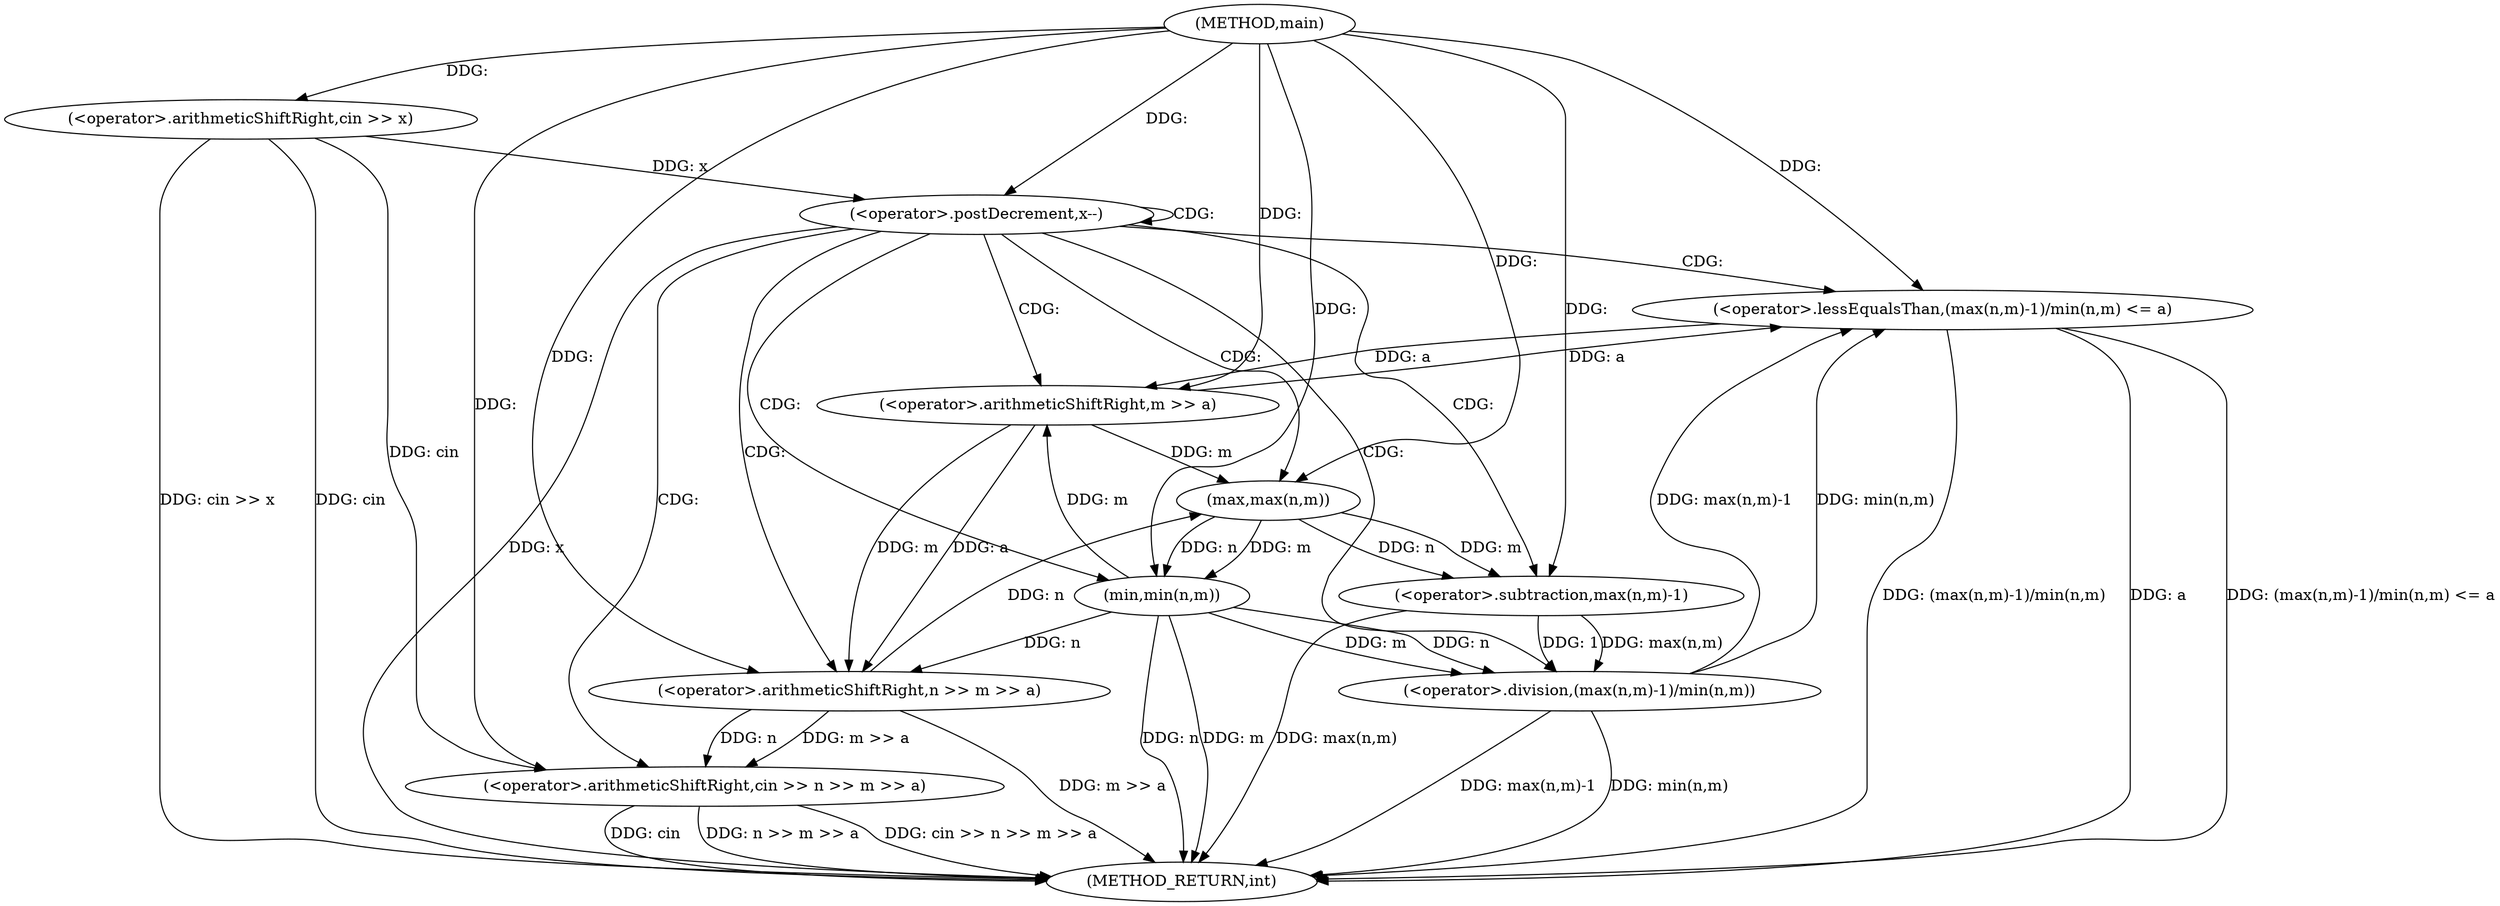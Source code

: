 digraph "main" {  
"1000102" [label = "(METHOD,main)" ]
"1000131" [label = "(METHOD_RETURN,int)" ]
"1000104" [label = "(<operator>.arithmeticShiftRight,cin >> x)" ]
"1000108" [label = "(<operator>.postDecrement,x--)" ]
"1000111" [label = "(<operator>.arithmeticShiftRight,cin >> n >> m >> a)" ]
"1000119" [label = "(<operator>.lessEqualsThan,(max(n,m)-1)/min(n,m) <= a)" ]
"1000113" [label = "(<operator>.arithmeticShiftRight,n >> m >> a)" ]
"1000115" [label = "(<operator>.arithmeticShiftRight,m >> a)" ]
"1000120" [label = "(<operator>.division,(max(n,m)-1)/min(n,m))" ]
"1000121" [label = "(<operator>.subtraction,max(n,m)-1)" ]
"1000126" [label = "(min,min(n,m))" ]
"1000122" [label = "(max,max(n,m))" ]
  "1000104" -> "1000131"  [ label = "DDG: cin"] 
  "1000104" -> "1000131"  [ label = "DDG: cin >> x"] 
  "1000108" -> "1000131"  [ label = "DDG: x"] 
  "1000111" -> "1000131"  [ label = "DDG: cin"] 
  "1000113" -> "1000131"  [ label = "DDG: m >> a"] 
  "1000111" -> "1000131"  [ label = "DDG: n >> m >> a"] 
  "1000111" -> "1000131"  [ label = "DDG: cin >> n >> m >> a"] 
  "1000121" -> "1000131"  [ label = "DDG: max(n,m)"] 
  "1000120" -> "1000131"  [ label = "DDG: max(n,m)-1"] 
  "1000126" -> "1000131"  [ label = "DDG: n"] 
  "1000126" -> "1000131"  [ label = "DDG: m"] 
  "1000120" -> "1000131"  [ label = "DDG: min(n,m)"] 
  "1000119" -> "1000131"  [ label = "DDG: (max(n,m)-1)/min(n,m)"] 
  "1000119" -> "1000131"  [ label = "DDG: a"] 
  "1000119" -> "1000131"  [ label = "DDG: (max(n,m)-1)/min(n,m) <= a"] 
  "1000102" -> "1000104"  [ label = "DDG: "] 
  "1000104" -> "1000108"  [ label = "DDG: x"] 
  "1000102" -> "1000108"  [ label = "DDG: "] 
  "1000104" -> "1000111"  [ label = "DDG: cin"] 
  "1000102" -> "1000111"  [ label = "DDG: "] 
  "1000113" -> "1000111"  [ label = "DDG: m >> a"] 
  "1000113" -> "1000111"  [ label = "DDG: n"] 
  "1000126" -> "1000113"  [ label = "DDG: n"] 
  "1000102" -> "1000113"  [ label = "DDG: "] 
  "1000115" -> "1000113"  [ label = "DDG: a"] 
  "1000115" -> "1000113"  [ label = "DDG: m"] 
  "1000120" -> "1000119"  [ label = "DDG: max(n,m)-1"] 
  "1000120" -> "1000119"  [ label = "DDG: min(n,m)"] 
  "1000115" -> "1000119"  [ label = "DDG: a"] 
  "1000102" -> "1000119"  [ label = "DDG: "] 
  "1000126" -> "1000115"  [ label = "DDG: m"] 
  "1000102" -> "1000115"  [ label = "DDG: "] 
  "1000119" -> "1000115"  [ label = "DDG: a"] 
  "1000121" -> "1000120"  [ label = "DDG: 1"] 
  "1000121" -> "1000120"  [ label = "DDG: max(n,m)"] 
  "1000126" -> "1000120"  [ label = "DDG: m"] 
  "1000126" -> "1000120"  [ label = "DDG: n"] 
  "1000122" -> "1000121"  [ label = "DDG: n"] 
  "1000122" -> "1000121"  [ label = "DDG: m"] 
  "1000102" -> "1000121"  [ label = "DDG: "] 
  "1000122" -> "1000126"  [ label = "DDG: n"] 
  "1000102" -> "1000126"  [ label = "DDG: "] 
  "1000122" -> "1000126"  [ label = "DDG: m"] 
  "1000113" -> "1000122"  [ label = "DDG: n"] 
  "1000102" -> "1000122"  [ label = "DDG: "] 
  "1000115" -> "1000122"  [ label = "DDG: m"] 
  "1000108" -> "1000121"  [ label = "CDG: "] 
  "1000108" -> "1000108"  [ label = "CDG: "] 
  "1000108" -> "1000119"  [ label = "CDG: "] 
  "1000108" -> "1000115"  [ label = "CDG: "] 
  "1000108" -> "1000120"  [ label = "CDG: "] 
  "1000108" -> "1000113"  [ label = "CDG: "] 
  "1000108" -> "1000111"  [ label = "CDG: "] 
  "1000108" -> "1000122"  [ label = "CDG: "] 
  "1000108" -> "1000126"  [ label = "CDG: "] 
}
